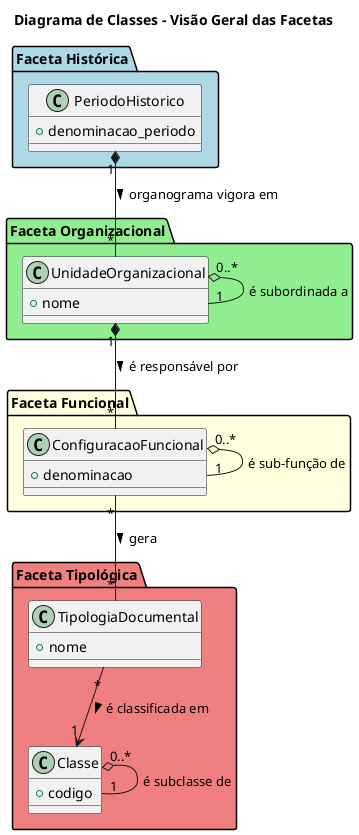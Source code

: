 @startuml VisaoGeralFacetas
title Diagrama de Classes - Visão Geral das Facetas

' --- Pacotes e Classes Principais ---

package "Faceta Histórica" #LightBlue {
    class PeriodoHistorico {
        +denominacao_periodo
    }
}

package "Faceta Organizacional" #LightGreen {
    class UnidadeOrganizacional {
        +nome
    }
}

package "Faceta Funcional" #LightYellow {
    class ConfiguracaoFuncional {
        +denominacao
    }
}

package "Faceta Tipológica" #LightCoral {
    class TipologiaDocumental {
        +nome
    }
    class Classe {
        +codigo
    }
}

' --- Relacionamentos ENTRE Facetas (O fluxo principal) ---

PeriodoHistorico "1" *-- "*" UnidadeOrganizacional : "organograma vigora em >"
UnidadeOrganizacional "1" *-- "*" ConfiguracaoFuncional : "é responsável por >"
ConfiguracaoFuncional "*" -- "*" TipologiaDocumental : "gera >"
TipologiaDocumental "*" --> "1" Classe : "é classificada em >"

' --- Relacionamentos INTERNOS (Hierarquias) ---
UnidadeOrganizacional "0..*" o-- "1" UnidadeOrganizacional : "é subordinada a"
ConfiguracaoFuncional "0..*" o-- "1" ConfiguracaoFuncional : "é sub-função de"
Classe "0..*" o-- "1" Classe : "é subclasse de"

@enduml

